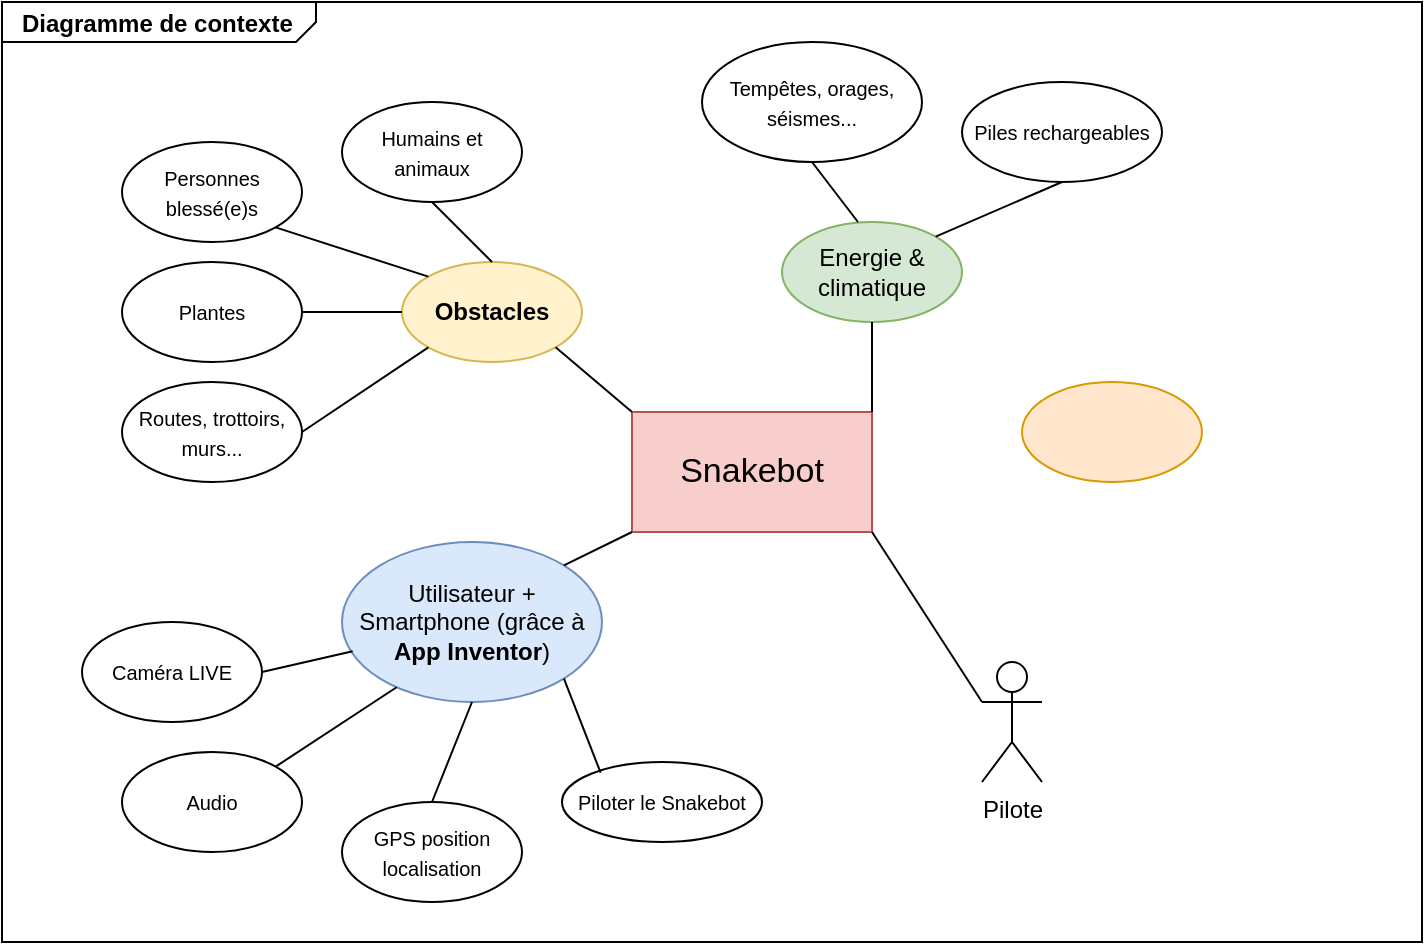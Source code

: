 <mxfile version="14.5.3" type="github">
  <diagram id="t7jElAKFilhOkE4xHkL2" name="Page-1">
    <mxGraphModel dx="782" dy="738" grid="1" gridSize="10" guides="1" tooltips="1" connect="1" arrows="1" fold="1" page="1" pageScale="1" pageWidth="850" pageHeight="1100" math="0" shadow="0">
      <root>
        <mxCell id="0" />
        <mxCell id="1" parent="0" />
        <mxCell id="nJWvSu-OrmdliMbgVe7U-1" value="&lt;p style=&quot;margin: 0px ; margin-top: 4px ; margin-left: 10px ; text-align: left&quot;&gt;&lt;b&gt;Diagramme de contexte&lt;/b&gt;&lt;/p&gt;" style="html=1;strokeWidth=1;shape=mxgraph.sysml.package;labelX=157;align=left;spacingLeft=10;overflow=fill;recursiveResize=0;" parent="1" vertex="1">
          <mxGeometry x="50" y="150" width="710" height="470" as="geometry" />
        </mxCell>
        <mxCell id="nJWvSu-OrmdliMbgVe7U-7" value="&lt;font style=&quot;font-size: 17px&quot;&gt;Snakebot&lt;/font&gt;" style="rounded=0;whiteSpace=wrap;html=1;fillColor=#f8cecc;strokeColor=#b85450;" parent="1" vertex="1">
          <mxGeometry x="365" y="355" width="120" height="60" as="geometry" />
        </mxCell>
        <mxCell id="nJWvSu-OrmdliMbgVe7U-8" value="&lt;b&gt;Obstacles&lt;/b&gt;" style="ellipse;whiteSpace=wrap;html=1;fillColor=#fff2cc;strokeColor=#d6b656;" parent="1" vertex="1">
          <mxGeometry x="250" y="280" width="90" height="50" as="geometry" />
        </mxCell>
        <mxCell id="nJWvSu-OrmdliMbgVe7U-10" value="Utilisateur + Smartphone (grâce à &lt;b&gt;App Inventor&lt;/b&gt;)" style="ellipse;whiteSpace=wrap;html=1;fillColor=#dae8fc;strokeColor=#6c8ebf;" parent="1" vertex="1">
          <mxGeometry x="220" y="420" width="130" height="80" as="geometry" />
        </mxCell>
        <mxCell id="nJWvSu-OrmdliMbgVe7U-11" value="&lt;font style=&quot;font-size: 10px&quot;&gt;Personnes blessé(e)s&lt;/font&gt;" style="ellipse;whiteSpace=wrap;html=1;" parent="1" vertex="1">
          <mxGeometry x="110" y="220" width="90" height="50" as="geometry" />
        </mxCell>
        <mxCell id="nJWvSu-OrmdliMbgVe7U-12" value="&lt;font style=&quot;font-size: 10px&quot;&gt;Plantes&lt;/font&gt;" style="ellipse;whiteSpace=wrap;html=1;" parent="1" vertex="1">
          <mxGeometry x="110" y="280" width="90" height="50" as="geometry" />
        </mxCell>
        <mxCell id="nJWvSu-OrmdliMbgVe7U-13" value="&lt;font style=&quot;font-size: 10px&quot;&gt;Routes, trottoirs, murs...&lt;/font&gt;" style="ellipse;whiteSpace=wrap;html=1;" parent="1" vertex="1">
          <mxGeometry x="110" y="340" width="90" height="50" as="geometry" />
        </mxCell>
        <mxCell id="nJWvSu-OrmdliMbgVe7U-14" value="&lt;font style=&quot;font-size: 10px&quot;&gt;Humains et animaux&lt;/font&gt;" style="ellipse;whiteSpace=wrap;html=1;" parent="1" vertex="1">
          <mxGeometry x="220" y="200" width="90" height="50" as="geometry" />
        </mxCell>
        <mxCell id="nJWvSu-OrmdliMbgVe7U-15" value="" style="endArrow=none;html=1;entryX=0.5;entryY=1;entryDx=0;entryDy=0;exitX=0.5;exitY=0;exitDx=0;exitDy=0;" parent="1" source="nJWvSu-OrmdliMbgVe7U-8" target="nJWvSu-OrmdliMbgVe7U-14" edge="1">
          <mxGeometry width="50" height="50" relative="1" as="geometry">
            <mxPoint x="400" y="380" as="sourcePoint" />
            <mxPoint x="450" y="330" as="targetPoint" />
          </mxGeometry>
        </mxCell>
        <mxCell id="nJWvSu-OrmdliMbgVe7U-16" value="" style="endArrow=none;html=1;entryX=1;entryY=1;entryDx=0;entryDy=0;exitX=0;exitY=0;exitDx=0;exitDy=0;" parent="1" source="nJWvSu-OrmdliMbgVe7U-8" target="nJWvSu-OrmdliMbgVe7U-11" edge="1">
          <mxGeometry width="50" height="50" relative="1" as="geometry">
            <mxPoint x="400" y="380" as="sourcePoint" />
            <mxPoint x="450" y="330" as="targetPoint" />
          </mxGeometry>
        </mxCell>
        <mxCell id="nJWvSu-OrmdliMbgVe7U-17" value="" style="endArrow=none;html=1;entryX=1;entryY=0.5;entryDx=0;entryDy=0;exitX=0;exitY=0.5;exitDx=0;exitDy=0;" parent="1" source="nJWvSu-OrmdliMbgVe7U-8" target="nJWvSu-OrmdliMbgVe7U-12" edge="1">
          <mxGeometry width="50" height="50" relative="1" as="geometry">
            <mxPoint x="400" y="380" as="sourcePoint" />
            <mxPoint x="450" y="330" as="targetPoint" />
          </mxGeometry>
        </mxCell>
        <mxCell id="nJWvSu-OrmdliMbgVe7U-18" value="" style="endArrow=none;html=1;entryX=1;entryY=0.5;entryDx=0;entryDy=0;exitX=0;exitY=1;exitDx=0;exitDy=0;" parent="1" source="nJWvSu-OrmdliMbgVe7U-8" target="nJWvSu-OrmdliMbgVe7U-13" edge="1">
          <mxGeometry width="50" height="50" relative="1" as="geometry">
            <mxPoint x="400" y="380" as="sourcePoint" />
            <mxPoint x="450" y="330" as="targetPoint" />
          </mxGeometry>
        </mxCell>
        <mxCell id="nJWvSu-OrmdliMbgVe7U-19" value="" style="endArrow=none;html=1;entryX=1;entryY=1;entryDx=0;entryDy=0;exitX=0;exitY=0;exitDx=0;exitDy=0;" parent="1" source="nJWvSu-OrmdliMbgVe7U-7" target="nJWvSu-OrmdliMbgVe7U-8" edge="1">
          <mxGeometry width="50" height="50" relative="1" as="geometry">
            <mxPoint x="400" y="380" as="sourcePoint" />
            <mxPoint x="450" y="330" as="targetPoint" />
          </mxGeometry>
        </mxCell>
        <mxCell id="nJWvSu-OrmdliMbgVe7U-20" value="" style="endArrow=none;html=1;exitX=1;exitY=0;exitDx=0;exitDy=0;entryX=0;entryY=1;entryDx=0;entryDy=0;" parent="1" source="nJWvSu-OrmdliMbgVe7U-10" target="nJWvSu-OrmdliMbgVe7U-7" edge="1">
          <mxGeometry width="50" height="50" relative="1" as="geometry">
            <mxPoint x="400" y="450" as="sourcePoint" />
            <mxPoint x="450" y="400" as="targetPoint" />
          </mxGeometry>
        </mxCell>
        <mxCell id="nJWvSu-OrmdliMbgVe7U-21" value="&lt;font style=&quot;font-size: 10px&quot;&gt;Caméra LIVE&lt;/font&gt;" style="ellipse;whiteSpace=wrap;html=1;" parent="1" vertex="1">
          <mxGeometry x="90" y="460" width="90" height="50" as="geometry" />
        </mxCell>
        <mxCell id="nJWvSu-OrmdliMbgVe7U-22" value="&lt;font style=&quot;font-size: 10px&quot;&gt;Audio&lt;/font&gt;" style="ellipse;whiteSpace=wrap;html=1;" parent="1" vertex="1">
          <mxGeometry x="110" y="525" width="90" height="50" as="geometry" />
        </mxCell>
        <mxCell id="nJWvSu-OrmdliMbgVe7U-23" value="&lt;font style=&quot;font-size: 10px&quot;&gt;GPS position localisation&lt;/font&gt;" style="ellipse;whiteSpace=wrap;html=1;" parent="1" vertex="1">
          <mxGeometry x="220" y="550" width="90" height="50" as="geometry" />
        </mxCell>
        <mxCell id="nJWvSu-OrmdliMbgVe7U-25" value="" style="endArrow=none;html=1;exitX=1;exitY=0;exitDx=0;exitDy=0;entryX=0.21;entryY=0.908;entryDx=0;entryDy=0;entryPerimeter=0;" parent="1" source="nJWvSu-OrmdliMbgVe7U-22" target="nJWvSu-OrmdliMbgVe7U-10" edge="1">
          <mxGeometry width="50" height="50" relative="1" as="geometry">
            <mxPoint x="400" y="470" as="sourcePoint" />
            <mxPoint x="450" y="420" as="targetPoint" />
          </mxGeometry>
        </mxCell>
        <mxCell id="nJWvSu-OrmdliMbgVe7U-27" value="" style="endArrow=none;html=1;exitX=1;exitY=0.5;exitDx=0;exitDy=0;entryX=0.041;entryY=0.683;entryDx=0;entryDy=0;entryPerimeter=0;" parent="1" source="nJWvSu-OrmdliMbgVe7U-21" target="nJWvSu-OrmdliMbgVe7U-10" edge="1">
          <mxGeometry width="50" height="50" relative="1" as="geometry">
            <mxPoint x="400" y="470" as="sourcePoint" />
            <mxPoint x="450" y="420" as="targetPoint" />
          </mxGeometry>
        </mxCell>
        <mxCell id="nJWvSu-OrmdliMbgVe7U-28" value="" style="endArrow=none;html=1;exitX=0.5;exitY=0;exitDx=0;exitDy=0;entryX=0.5;entryY=1;entryDx=0;entryDy=0;" parent="1" source="nJWvSu-OrmdliMbgVe7U-23" target="nJWvSu-OrmdliMbgVe7U-10" edge="1">
          <mxGeometry width="50" height="50" relative="1" as="geometry">
            <mxPoint x="400" y="470" as="sourcePoint" />
            <mxPoint x="450" y="420" as="targetPoint" />
          </mxGeometry>
        </mxCell>
        <mxCell id="nJWvSu-OrmdliMbgVe7U-29" value="Pilote" style="shape=umlActor;verticalLabelPosition=bottom;verticalAlign=top;html=1;outlineConnect=0;" parent="1" vertex="1">
          <mxGeometry x="540" y="480" width="30" height="60" as="geometry" />
        </mxCell>
        <mxCell id="nJWvSu-OrmdliMbgVe7U-30" value="&lt;font style=&quot;font-size: 10px&quot;&gt;Piloter le Snakebot&lt;/font&gt;" style="ellipse;whiteSpace=wrap;html=1;" parent="1" vertex="1">
          <mxGeometry x="330" y="530" width="100" height="40" as="geometry" />
        </mxCell>
        <mxCell id="nJWvSu-OrmdliMbgVe7U-31" value="" style="endArrow=none;html=1;exitX=0.193;exitY=0.133;exitDx=0;exitDy=0;exitPerimeter=0;entryX=1;entryY=1;entryDx=0;entryDy=0;" parent="1" source="nJWvSu-OrmdliMbgVe7U-30" target="nJWvSu-OrmdliMbgVe7U-10" edge="1">
          <mxGeometry width="50" height="50" relative="1" as="geometry">
            <mxPoint x="400" y="410" as="sourcePoint" />
            <mxPoint x="450" y="360" as="targetPoint" />
          </mxGeometry>
        </mxCell>
        <mxCell id="nJWvSu-OrmdliMbgVe7U-33" value="" style="endArrow=none;html=1;exitX=0;exitY=0.333;exitDx=0;exitDy=0;exitPerimeter=0;entryX=1;entryY=1;entryDx=0;entryDy=0;" parent="1" source="nJWvSu-OrmdliMbgVe7U-29" target="nJWvSu-OrmdliMbgVe7U-7" edge="1">
          <mxGeometry width="50" height="50" relative="1" as="geometry">
            <mxPoint x="400" y="410" as="sourcePoint" />
            <mxPoint x="450" y="360" as="targetPoint" />
          </mxGeometry>
        </mxCell>
        <mxCell id="nJWvSu-OrmdliMbgVe7U-34" value="Energie &amp;amp; climatique" style="ellipse;whiteSpace=wrap;html=1;fillColor=#d5e8d4;strokeColor=#82b366;" parent="1" vertex="1">
          <mxGeometry x="440" y="260" width="90" height="50" as="geometry" />
        </mxCell>
        <mxCell id="nJWvSu-OrmdliMbgVe7U-35" value="" style="ellipse;whiteSpace=wrap;html=1;fillColor=#ffe6cc;strokeColor=#d79b00;" parent="1" vertex="1">
          <mxGeometry x="560" y="340" width="90" height="50" as="geometry" />
        </mxCell>
        <mxCell id="J6xj-DGCnFuYPfljMrVA-1" value="&lt;font style=&quot;font-size: 10px&quot;&gt;Tempêtes, orages, séismes...&lt;/font&gt;" style="ellipse;whiteSpace=wrap;html=1;" vertex="1" parent="1">
          <mxGeometry x="400" y="170" width="110" height="60" as="geometry" />
        </mxCell>
        <mxCell id="J6xj-DGCnFuYPfljMrVA-2" value="&lt;font style=&quot;font-size: 10px&quot;&gt;Piles rechargeables&lt;/font&gt;" style="ellipse;whiteSpace=wrap;html=1;" vertex="1" parent="1">
          <mxGeometry x="530" y="190" width="100" height="50" as="geometry" />
        </mxCell>
        <mxCell id="J6xj-DGCnFuYPfljMrVA-3" value="" style="endArrow=none;html=1;entryX=0.5;entryY=1;entryDx=0;entryDy=0;exitX=1;exitY=0;exitDx=0;exitDy=0;" edge="1" parent="1" source="nJWvSu-OrmdliMbgVe7U-7" target="nJWvSu-OrmdliMbgVe7U-34">
          <mxGeometry width="50" height="50" relative="1" as="geometry">
            <mxPoint x="380" y="400" as="sourcePoint" />
            <mxPoint x="430" y="350" as="targetPoint" />
          </mxGeometry>
        </mxCell>
        <mxCell id="J6xj-DGCnFuYPfljMrVA-4" value="" style="endArrow=none;html=1;entryX=0.5;entryY=1;entryDx=0;entryDy=0;exitX=0.422;exitY=0;exitDx=0;exitDy=0;exitPerimeter=0;" edge="1" parent="1" source="nJWvSu-OrmdliMbgVe7U-34" target="J6xj-DGCnFuYPfljMrVA-1">
          <mxGeometry width="50" height="50" relative="1" as="geometry">
            <mxPoint x="380" y="400" as="sourcePoint" />
            <mxPoint x="430" y="350" as="targetPoint" />
          </mxGeometry>
        </mxCell>
        <mxCell id="J6xj-DGCnFuYPfljMrVA-5" value="" style="endArrow=none;html=1;entryX=0.5;entryY=1;entryDx=0;entryDy=0;exitX=1;exitY=0;exitDx=0;exitDy=0;" edge="1" parent="1" source="nJWvSu-OrmdliMbgVe7U-34" target="J6xj-DGCnFuYPfljMrVA-2">
          <mxGeometry width="50" height="50" relative="1" as="geometry">
            <mxPoint x="380" y="400" as="sourcePoint" />
            <mxPoint x="430" y="350" as="targetPoint" />
          </mxGeometry>
        </mxCell>
      </root>
    </mxGraphModel>
  </diagram>
</mxfile>
